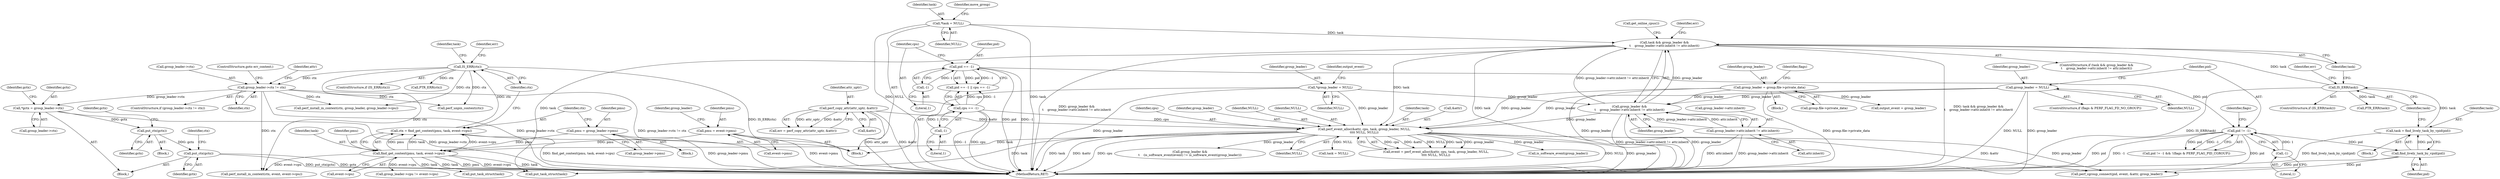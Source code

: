 digraph "0_linux_c3c87e770458aa004bd7ed3f29945ff436fd6511@pointer" {
"1000536" [label="(Call,*gctx = group_leader->ctx)"];
"1000489" [label="(Call,group_leader->ctx != ctx)"];
"1000433" [label="(Call,IS_ERR(ctx))"];
"1000424" [label="(Call,ctx = find_get_context(pmu, task, event->cpu))"];
"1000426" [label="(Call,find_get_context(pmu, task, event->cpu))"];
"1000387" [label="(Call,pmu = event->pmu)"];
"1000405" [label="(Call,pmu = group_leader->pmu)"];
"1000330" [label="(Call,perf_event_alloc(&attr, cpu, task, group_leader, NULL,\n\t\t\t\t NULL, NULL))"];
"1000171" [label="(Call,perf_copy_attr(attr_uptr, &attr))"];
"1000223" [label="(Call,cpu == -1)"];
"1000225" [label="(Call,-1)"];
"1000308" [label="(Call,task && group_leader &&\n\t    group_leader->attr.inherit != attr.inherit)"];
"1000148" [label="(Call,*task = NULL)"];
"1000299" [label="(Call,IS_ERR(task))"];
"1000294" [label="(Call,task = find_lively_task_by_vpid(pid))"];
"1000296" [label="(Call,find_lively_task_by_vpid(pid))"];
"1000285" [label="(Call,pid != -1)"];
"1000219" [label="(Call,pid == -1)"];
"1000221" [label="(Call,-1)"];
"1000287" [label="(Call,-1)"];
"1000310" [label="(Call,group_leader &&\n\t    group_leader->attr.inherit != attr.inherit)"];
"1000129" [label="(Call,*group_leader = NULL)"];
"1000262" [label="(Call,group_leader = group.file->private_data)"];
"1000280" [label="(Call,group_leader = NULL)"];
"1000312" [label="(Call,group_leader->attr.inherit != attr.inherit)"];
"1000557" [label="(Call,put_ctx(gctx))"];
"1000564" [label="(Call,put_ctx(gctx))"];
"1000498" [label="(Identifier,attr)"];
"1000225" [label="(Call,-1)"];
"1000276" [label="(ControlStructure,if (flags & PERF_FLAG_FD_NO_GROUP))"];
"1000438" [label="(Call,PTR_ERR(ctx))"];
"1000172" [label="(Identifier,attr_uptr)"];
"1000281" [label="(Identifier,group_leader)"];
"1000489" [label="(Call,group_leader->ctx != ctx)"];
"1000130" [label="(Identifier,group_leader)"];
"1000219" [label="(Call,pid == -1)"];
"1000271" [label="(Identifier,flags)"];
"1000334" [label="(Identifier,task)"];
"1000131" [label="(Identifier,NULL)"];
"1000263" [label="(Identifier,group_leader)"];
"1000407" [label="(Call,group_leader->pmu)"];
"1000568" [label="(Identifier,ctx)"];
"1000150" [label="(Identifier,NULL)"];
"1000558" [label="(Identifier,gctx)"];
"1000388" [label="(Identifier,pmu)"];
"1000280" [label="(Call,group_leader = NULL)"];
"1000490" [label="(Call,group_leader->ctx)"];
"1000355" [label="(Call,perf_cgroup_connect(pid, event, &attr, group_leader))"];
"1000579" [label="(Call,perf_install_in_context(ctx, group_leader, group_leader->cpu))"];
"1000596" [label="(Call,perf_install_in_context(ctx, event, event->cpu))"];
"1000262" [label="(Call,group_leader = group.file->private_data)"];
"1000311" [label="(Identifier,group_leader)"];
"1000226" [label="(Literal,1)"];
"1000285" [label="(Call,pid != -1)"];
"1000406" [label="(Identifier,pmu)"];
"1000224" [label="(Identifier,cpu)"];
"1000387" [label="(Call,pmu = event->pmu)"];
"1000427" [label="(Identifier,pmu)"];
"1000534" [label="(Block,)"];
"1000446" [label="(Call,task = NULL)"];
"1000551" [label="(Block,)"];
"1000309" [label="(Identifier,task)"];
"1000331" [label="(Call,&attr)"];
"1000222" [label="(Literal,1)"];
"1000544" [label="(Identifier,gctx)"];
"1000313" [label="(Call,group_leader->attr.inherit)"];
"1000148" [label="(Call,*task = NULL)"];
"1000434" [label="(Identifier,ctx)"];
"1000442" [label="(Identifier,task)"];
"1000433" [label="(Call,IS_ERR(ctx))"];
"1000536" [label="(Call,*gctx = group_leader->ctx)"];
"1000429" [label="(Call,event->cpu)"];
"1000220" [label="(Identifier,pid)"];
"1000304" [label="(Call,PTR_ERR(task))"];
"1000286" [label="(Identifier,pid)"];
"1000273" [label="(Call,output_event = group_leader)"];
"1000538" [label="(Call,group_leader->ctx)"];
"1000312" [label="(Call,group_leader->attr.inherit != attr.inherit)"];
"1000149" [label="(Identifier,task)"];
"1000338" [label="(Identifier,NULL)"];
"1000155" [label="(Identifier,move_group)"];
"1000432" [label="(ControlStructure,if (IS_ERR(ctx)))"];
"1000297" [label="(Identifier,pid)"];
"1000668" [label="(MethodReturn,RET)"];
"1000488" [label="(ControlStructure,if (group_leader->ctx != ctx))"];
"1000328" [label="(Call,event = perf_event_alloc(&attr, cpu, task, group_leader, NULL,\n\t\t\t\t NULL, NULL))"];
"1000327" [label="(Call,get_online_cpus())"];
"1000295" [label="(Identifier,task)"];
"1000333" [label="(Identifier,cpu)"];
"1000318" [label="(Call,attr.inherit)"];
"1000478" [label="(Call,group_leader->cpu != event->cpu)"];
"1000557" [label="(Call,put_ctx(gctx))"];
"1000294" [label="(Call,task = find_lively_task_by_vpid(pid))"];
"1000282" [label="(Identifier,NULL)"];
"1000335" [label="(Identifier,group_leader)"];
"1000218" [label="(Call,pid == -1 || cpu == -1)"];
"1000221" [label="(Call,-1)"];
"1000494" [label="(ControlStructure,goto err_context;)"];
"1000171" [label="(Call,perf_copy_attr(attr_uptr, &attr))"];
"1000129" [label="(Call,*group_leader = NULL)"];
"1000308" [label="(Call,task && group_leader &&\n\t    group_leader->attr.inherit != attr.inherit)"];
"1000307" [label="(ControlStructure,if (task && group_leader &&\n\t    group_leader->attr.inherit != attr.inherit))"];
"1000264" [label="(Call,group.file->private_data)"];
"1000426" [label="(Call,find_get_context(pmu, task, event->cpu))"];
"1000405" [label="(Call,pmu = group_leader->pmu)"];
"1000398" [label="(Call,is_software_event(group_leader))"];
"1000300" [label="(Identifier,task)"];
"1000389" [label="(Call,event->pmu)"];
"1000293" [label="(Block,)"];
"1000562" [label="(Identifier,gctx)"];
"1000444" [label="(Call,put_task_struct(task))"];
"1000425" [label="(Identifier,ctx)"];
"1000646" [label="(Call,perf_unpin_context(ctx))"];
"1000223" [label="(Call,cpu == -1)"];
"1000428" [label="(Identifier,task)"];
"1000330" [label="(Call,perf_event_alloc(&attr, cpu, task, group_leader, NULL,\n\t\t\t\t NULL, NULL))"];
"1000565" [label="(Identifier,gctx)"];
"1000394" [label="(Identifier,group_leader)"];
"1000393" [label="(Call,group_leader &&\n\t    (is_software_event(event) != is_software_event(group_leader)))"];
"1000296" [label="(Call,find_lively_task_by_vpid(pid))"];
"1000336" [label="(Identifier,NULL)"];
"1000291" [label="(Identifier,flags)"];
"1000299" [label="(Call,IS_ERR(task))"];
"1000310" [label="(Call,group_leader &&\n\t    group_leader->attr.inherit != attr.inherit)"];
"1000298" [label="(ControlStructure,if (IS_ERR(task)))"];
"1000303" [label="(Identifier,err)"];
"1000424" [label="(Call,ctx = find_get_context(pmu, task, event->cpu))"];
"1000169" [label="(Call,err = perf_copy_attr(attr_uptr, &attr))"];
"1000437" [label="(Identifier,err)"];
"1000404" [label="(Block,)"];
"1000323" [label="(Identifier,err)"];
"1000658" [label="(Call,put_task_struct(task))"];
"1000284" [label="(Call,pid != -1 && !(flags & PERF_FLAG_PID_CGROUP))"];
"1000493" [label="(Identifier,ctx)"];
"1000337" [label="(Identifier,NULL)"];
"1000537" [label="(Identifier,gctx)"];
"1000127" [label="(Block,)"];
"1000252" [label="(Block,)"];
"1000564" [label="(Call,put_ctx(gctx))"];
"1000173" [label="(Call,&attr)"];
"1000287" [label="(Call,-1)"];
"1000288" [label="(Literal,1)"];
"1000134" [label="(Identifier,output_event)"];
"1000536" -> "1000534"  [label="AST: "];
"1000536" -> "1000538"  [label="CFG: "];
"1000537" -> "1000536"  [label="AST: "];
"1000538" -> "1000536"  [label="AST: "];
"1000544" -> "1000536"  [label="CFG: "];
"1000536" -> "1000668"  [label="DDG: group_leader->ctx"];
"1000489" -> "1000536"  [label="DDG: group_leader->ctx"];
"1000536" -> "1000557"  [label="DDG: gctx"];
"1000489" -> "1000488"  [label="AST: "];
"1000489" -> "1000493"  [label="CFG: "];
"1000490" -> "1000489"  [label="AST: "];
"1000493" -> "1000489"  [label="AST: "];
"1000494" -> "1000489"  [label="CFG: "];
"1000498" -> "1000489"  [label="CFG: "];
"1000489" -> "1000668"  [label="DDG: group_leader->ctx != ctx"];
"1000489" -> "1000668"  [label="DDG: group_leader->ctx"];
"1000433" -> "1000489"  [label="DDG: ctx"];
"1000489" -> "1000579"  [label="DDG: ctx"];
"1000489" -> "1000596"  [label="DDG: ctx"];
"1000489" -> "1000646"  [label="DDG: ctx"];
"1000433" -> "1000432"  [label="AST: "];
"1000433" -> "1000434"  [label="CFG: "];
"1000434" -> "1000433"  [label="AST: "];
"1000437" -> "1000433"  [label="CFG: "];
"1000442" -> "1000433"  [label="CFG: "];
"1000433" -> "1000668"  [label="DDG: IS_ERR(ctx)"];
"1000424" -> "1000433"  [label="DDG: ctx"];
"1000433" -> "1000438"  [label="DDG: ctx"];
"1000433" -> "1000579"  [label="DDG: ctx"];
"1000433" -> "1000596"  [label="DDG: ctx"];
"1000433" -> "1000646"  [label="DDG: ctx"];
"1000424" -> "1000127"  [label="AST: "];
"1000424" -> "1000426"  [label="CFG: "];
"1000425" -> "1000424"  [label="AST: "];
"1000426" -> "1000424"  [label="AST: "];
"1000434" -> "1000424"  [label="CFG: "];
"1000424" -> "1000668"  [label="DDG: find_get_context(pmu, task, event->cpu)"];
"1000426" -> "1000424"  [label="DDG: pmu"];
"1000426" -> "1000424"  [label="DDG: task"];
"1000426" -> "1000424"  [label="DDG: event->cpu"];
"1000426" -> "1000429"  [label="CFG: "];
"1000427" -> "1000426"  [label="AST: "];
"1000428" -> "1000426"  [label="AST: "];
"1000429" -> "1000426"  [label="AST: "];
"1000426" -> "1000668"  [label="DDG: task"];
"1000426" -> "1000668"  [label="DDG: pmu"];
"1000426" -> "1000668"  [label="DDG: event->cpu"];
"1000387" -> "1000426"  [label="DDG: pmu"];
"1000405" -> "1000426"  [label="DDG: pmu"];
"1000330" -> "1000426"  [label="DDG: task"];
"1000426" -> "1000444"  [label="DDG: task"];
"1000426" -> "1000478"  [label="DDG: event->cpu"];
"1000426" -> "1000596"  [label="DDG: event->cpu"];
"1000426" -> "1000658"  [label="DDG: task"];
"1000387" -> "1000127"  [label="AST: "];
"1000387" -> "1000389"  [label="CFG: "];
"1000388" -> "1000387"  [label="AST: "];
"1000389" -> "1000387"  [label="AST: "];
"1000394" -> "1000387"  [label="CFG: "];
"1000387" -> "1000668"  [label="DDG: event->pmu"];
"1000405" -> "1000404"  [label="AST: "];
"1000405" -> "1000407"  [label="CFG: "];
"1000406" -> "1000405"  [label="AST: "];
"1000407" -> "1000405"  [label="AST: "];
"1000425" -> "1000405"  [label="CFG: "];
"1000405" -> "1000668"  [label="DDG: group_leader->pmu"];
"1000330" -> "1000328"  [label="AST: "];
"1000330" -> "1000338"  [label="CFG: "];
"1000331" -> "1000330"  [label="AST: "];
"1000333" -> "1000330"  [label="AST: "];
"1000334" -> "1000330"  [label="AST: "];
"1000335" -> "1000330"  [label="AST: "];
"1000336" -> "1000330"  [label="AST: "];
"1000337" -> "1000330"  [label="AST: "];
"1000338" -> "1000330"  [label="AST: "];
"1000328" -> "1000330"  [label="CFG: "];
"1000330" -> "1000668"  [label="DDG: task"];
"1000330" -> "1000668"  [label="DDG: &attr"];
"1000330" -> "1000668"  [label="DDG: cpu"];
"1000330" -> "1000668"  [label="DDG: NULL"];
"1000330" -> "1000668"  [label="DDG: group_leader"];
"1000330" -> "1000328"  [label="DDG: cpu"];
"1000330" -> "1000328"  [label="DDG: &attr"];
"1000330" -> "1000328"  [label="DDG: NULL"];
"1000330" -> "1000328"  [label="DDG: task"];
"1000330" -> "1000328"  [label="DDG: group_leader"];
"1000171" -> "1000330"  [label="DDG: &attr"];
"1000223" -> "1000330"  [label="DDG: cpu"];
"1000308" -> "1000330"  [label="DDG: task"];
"1000129" -> "1000330"  [label="DDG: group_leader"];
"1000310" -> "1000330"  [label="DDG: group_leader"];
"1000262" -> "1000330"  [label="DDG: group_leader"];
"1000280" -> "1000330"  [label="DDG: group_leader"];
"1000330" -> "1000355"  [label="DDG: &attr"];
"1000330" -> "1000355"  [label="DDG: group_leader"];
"1000330" -> "1000393"  [label="DDG: group_leader"];
"1000330" -> "1000398"  [label="DDG: group_leader"];
"1000330" -> "1000446"  [label="DDG: NULL"];
"1000330" -> "1000658"  [label="DDG: task"];
"1000171" -> "1000169"  [label="AST: "];
"1000171" -> "1000173"  [label="CFG: "];
"1000172" -> "1000171"  [label="AST: "];
"1000173" -> "1000171"  [label="AST: "];
"1000169" -> "1000171"  [label="CFG: "];
"1000171" -> "1000668"  [label="DDG: attr_uptr"];
"1000171" -> "1000668"  [label="DDG: &attr"];
"1000171" -> "1000169"  [label="DDG: attr_uptr"];
"1000171" -> "1000169"  [label="DDG: &attr"];
"1000223" -> "1000218"  [label="AST: "];
"1000223" -> "1000225"  [label="CFG: "];
"1000224" -> "1000223"  [label="AST: "];
"1000225" -> "1000223"  [label="AST: "];
"1000218" -> "1000223"  [label="CFG: "];
"1000223" -> "1000668"  [label="DDG: -1"];
"1000223" -> "1000668"  [label="DDG: cpu"];
"1000223" -> "1000218"  [label="DDG: cpu"];
"1000223" -> "1000218"  [label="DDG: -1"];
"1000225" -> "1000223"  [label="DDG: 1"];
"1000225" -> "1000226"  [label="CFG: "];
"1000226" -> "1000225"  [label="AST: "];
"1000308" -> "1000307"  [label="AST: "];
"1000308" -> "1000309"  [label="CFG: "];
"1000308" -> "1000310"  [label="CFG: "];
"1000309" -> "1000308"  [label="AST: "];
"1000310" -> "1000308"  [label="AST: "];
"1000323" -> "1000308"  [label="CFG: "];
"1000327" -> "1000308"  [label="CFG: "];
"1000308" -> "1000668"  [label="DDG: group_leader &&\n\t    group_leader->attr.inherit != attr.inherit"];
"1000308" -> "1000668"  [label="DDG: task"];
"1000308" -> "1000668"  [label="DDG: task && group_leader &&\n\t    group_leader->attr.inherit != attr.inherit"];
"1000148" -> "1000308"  [label="DDG: task"];
"1000299" -> "1000308"  [label="DDG: task"];
"1000310" -> "1000308"  [label="DDG: group_leader"];
"1000310" -> "1000308"  [label="DDG: group_leader->attr.inherit != attr.inherit"];
"1000308" -> "1000658"  [label="DDG: task"];
"1000148" -> "1000127"  [label="AST: "];
"1000148" -> "1000150"  [label="CFG: "];
"1000149" -> "1000148"  [label="AST: "];
"1000150" -> "1000148"  [label="AST: "];
"1000155" -> "1000148"  [label="CFG: "];
"1000148" -> "1000668"  [label="DDG: task"];
"1000148" -> "1000668"  [label="DDG: NULL"];
"1000299" -> "1000298"  [label="AST: "];
"1000299" -> "1000300"  [label="CFG: "];
"1000300" -> "1000299"  [label="AST: "];
"1000303" -> "1000299"  [label="CFG: "];
"1000309" -> "1000299"  [label="CFG: "];
"1000299" -> "1000668"  [label="DDG: IS_ERR(task)"];
"1000294" -> "1000299"  [label="DDG: task"];
"1000299" -> "1000304"  [label="DDG: task"];
"1000294" -> "1000293"  [label="AST: "];
"1000294" -> "1000296"  [label="CFG: "];
"1000295" -> "1000294"  [label="AST: "];
"1000296" -> "1000294"  [label="AST: "];
"1000300" -> "1000294"  [label="CFG: "];
"1000294" -> "1000668"  [label="DDG: find_lively_task_by_vpid(pid)"];
"1000296" -> "1000294"  [label="DDG: pid"];
"1000296" -> "1000297"  [label="CFG: "];
"1000297" -> "1000296"  [label="AST: "];
"1000296" -> "1000668"  [label="DDG: pid"];
"1000285" -> "1000296"  [label="DDG: pid"];
"1000296" -> "1000355"  [label="DDG: pid"];
"1000285" -> "1000284"  [label="AST: "];
"1000285" -> "1000287"  [label="CFG: "];
"1000286" -> "1000285"  [label="AST: "];
"1000287" -> "1000285"  [label="AST: "];
"1000291" -> "1000285"  [label="CFG: "];
"1000284" -> "1000285"  [label="CFG: "];
"1000285" -> "1000668"  [label="DDG: pid"];
"1000285" -> "1000668"  [label="DDG: -1"];
"1000285" -> "1000284"  [label="DDG: pid"];
"1000285" -> "1000284"  [label="DDG: -1"];
"1000219" -> "1000285"  [label="DDG: pid"];
"1000287" -> "1000285"  [label="DDG: 1"];
"1000285" -> "1000355"  [label="DDG: pid"];
"1000219" -> "1000218"  [label="AST: "];
"1000219" -> "1000221"  [label="CFG: "];
"1000220" -> "1000219"  [label="AST: "];
"1000221" -> "1000219"  [label="AST: "];
"1000224" -> "1000219"  [label="CFG: "];
"1000218" -> "1000219"  [label="CFG: "];
"1000219" -> "1000668"  [label="DDG: -1"];
"1000219" -> "1000668"  [label="DDG: pid"];
"1000219" -> "1000218"  [label="DDG: pid"];
"1000219" -> "1000218"  [label="DDG: -1"];
"1000221" -> "1000219"  [label="DDG: 1"];
"1000221" -> "1000222"  [label="CFG: "];
"1000222" -> "1000221"  [label="AST: "];
"1000287" -> "1000288"  [label="CFG: "];
"1000288" -> "1000287"  [label="AST: "];
"1000310" -> "1000311"  [label="CFG: "];
"1000310" -> "1000312"  [label="CFG: "];
"1000311" -> "1000310"  [label="AST: "];
"1000312" -> "1000310"  [label="AST: "];
"1000310" -> "1000668"  [label="DDG: group_leader->attr.inherit != attr.inherit"];
"1000310" -> "1000668"  [label="DDG: group_leader"];
"1000129" -> "1000310"  [label="DDG: group_leader"];
"1000262" -> "1000310"  [label="DDG: group_leader"];
"1000280" -> "1000310"  [label="DDG: group_leader"];
"1000312" -> "1000310"  [label="DDG: group_leader->attr.inherit"];
"1000312" -> "1000310"  [label="DDG: attr.inherit"];
"1000129" -> "1000127"  [label="AST: "];
"1000129" -> "1000131"  [label="CFG: "];
"1000130" -> "1000129"  [label="AST: "];
"1000131" -> "1000129"  [label="AST: "];
"1000134" -> "1000129"  [label="CFG: "];
"1000129" -> "1000668"  [label="DDG: group_leader"];
"1000262" -> "1000252"  [label="AST: "];
"1000262" -> "1000264"  [label="CFG: "];
"1000263" -> "1000262"  [label="AST: "];
"1000264" -> "1000262"  [label="AST: "];
"1000271" -> "1000262"  [label="CFG: "];
"1000262" -> "1000668"  [label="DDG: group.file->private_data"];
"1000262" -> "1000668"  [label="DDG: group_leader"];
"1000262" -> "1000273"  [label="DDG: group_leader"];
"1000280" -> "1000276"  [label="AST: "];
"1000280" -> "1000282"  [label="CFG: "];
"1000281" -> "1000280"  [label="AST: "];
"1000282" -> "1000280"  [label="AST: "];
"1000286" -> "1000280"  [label="CFG: "];
"1000280" -> "1000668"  [label="DDG: NULL"];
"1000280" -> "1000668"  [label="DDG: group_leader"];
"1000312" -> "1000318"  [label="CFG: "];
"1000313" -> "1000312"  [label="AST: "];
"1000318" -> "1000312"  [label="AST: "];
"1000312" -> "1000668"  [label="DDG: attr.inherit"];
"1000312" -> "1000668"  [label="DDG: group_leader->attr.inherit"];
"1000557" -> "1000551"  [label="AST: "];
"1000557" -> "1000558"  [label="CFG: "];
"1000558" -> "1000557"  [label="AST: "];
"1000562" -> "1000557"  [label="CFG: "];
"1000557" -> "1000564"  [label="DDG: gctx"];
"1000564" -> "1000534"  [label="AST: "];
"1000564" -> "1000565"  [label="CFG: "];
"1000565" -> "1000564"  [label="AST: "];
"1000568" -> "1000564"  [label="CFG: "];
"1000564" -> "1000668"  [label="DDG: gctx"];
"1000564" -> "1000668"  [label="DDG: put_ctx(gctx)"];
}
